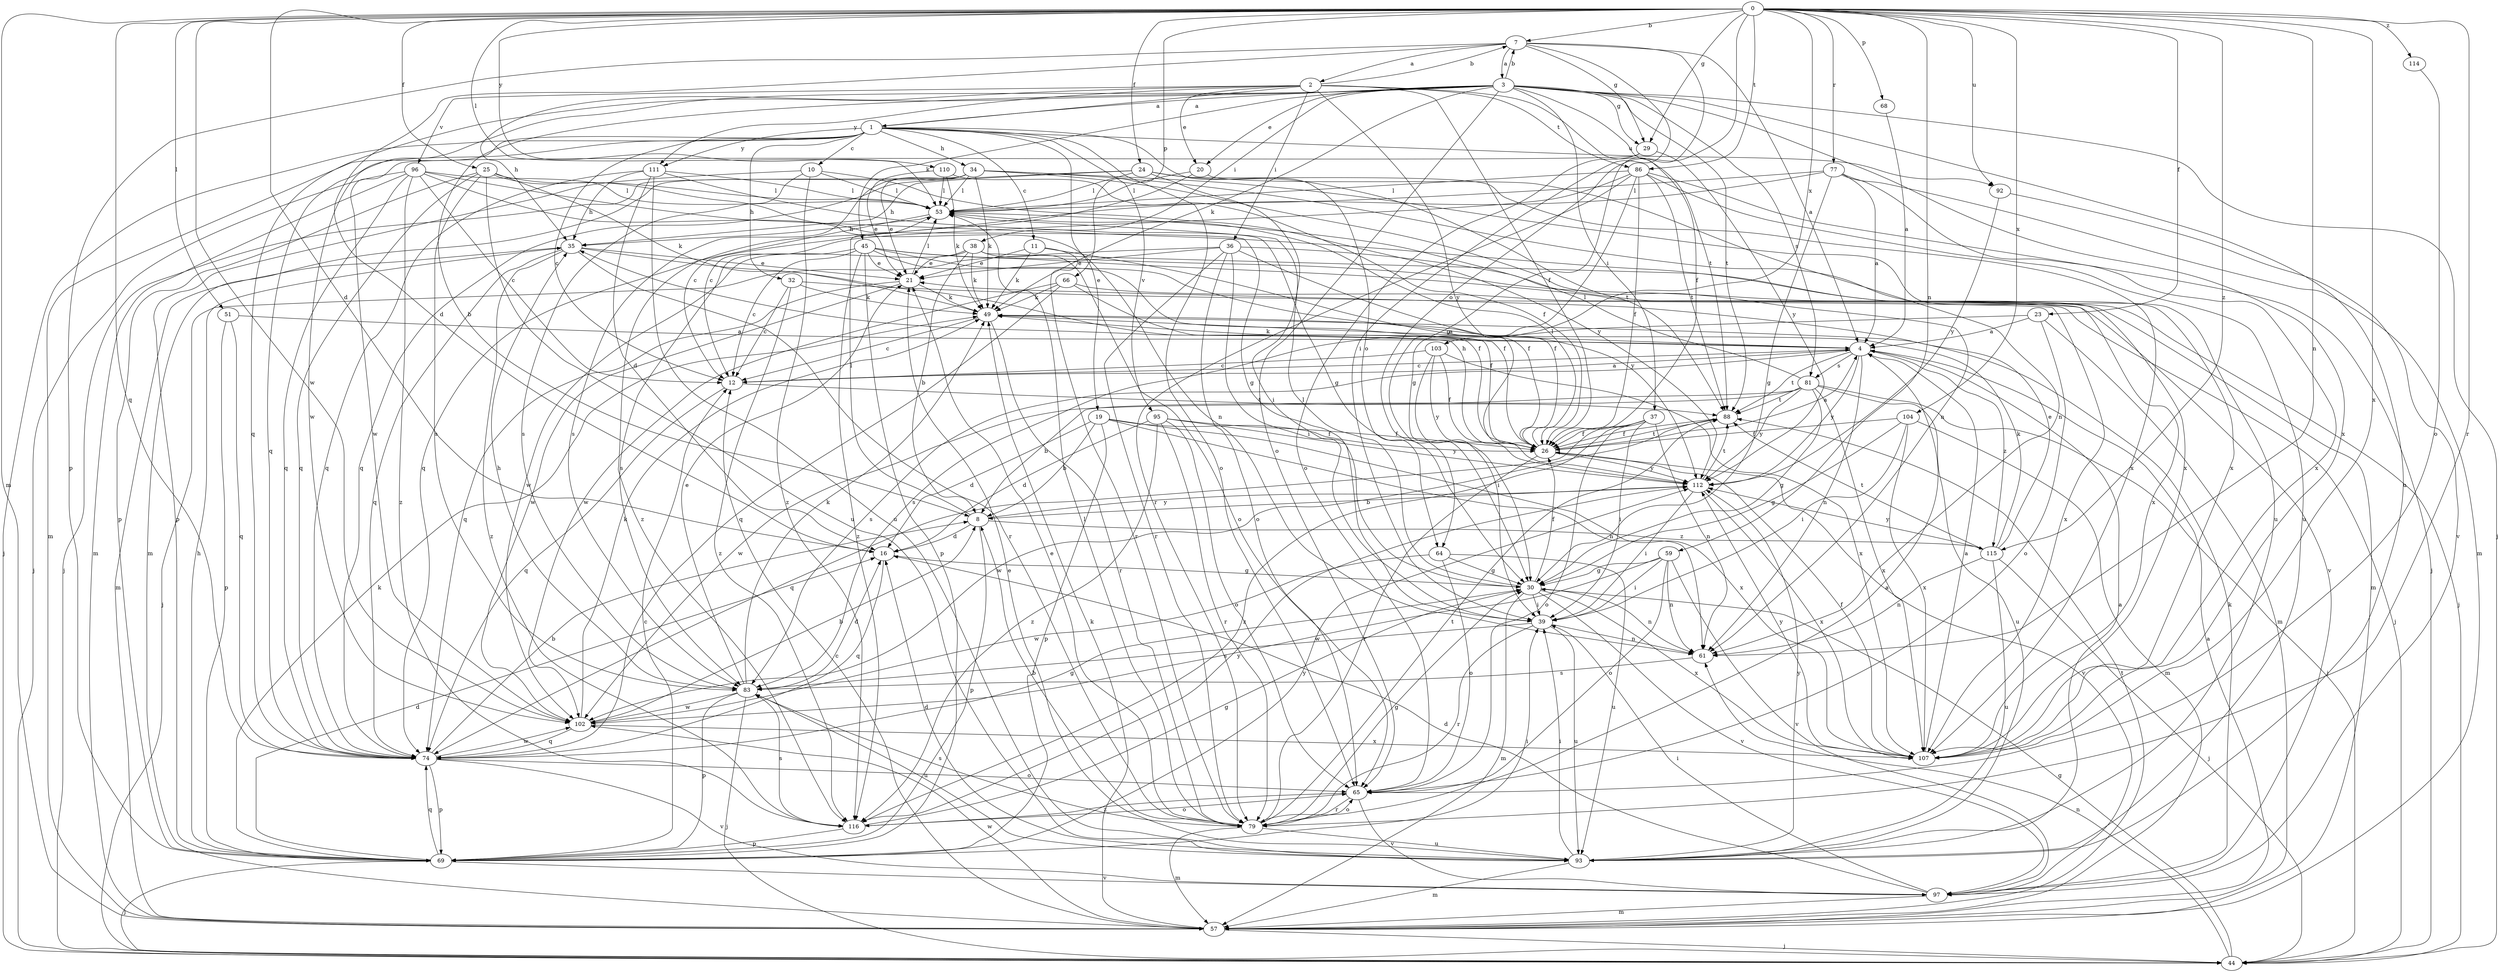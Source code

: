 strict digraph  {
0;
1;
2;
3;
4;
7;
8;
10;
11;
12;
16;
19;
20;
21;
23;
24;
25;
26;
29;
30;
32;
34;
35;
36;
37;
38;
39;
44;
45;
49;
51;
53;
57;
59;
61;
64;
65;
66;
68;
69;
74;
77;
79;
81;
83;
86;
88;
92;
93;
95;
96;
97;
102;
103;
104;
107;
110;
111;
112;
114;
115;
116;
0 -> 7  [label=b];
0 -> 16  [label=d];
0 -> 23  [label=f];
0 -> 24  [label=f];
0 -> 25  [label=f];
0 -> 29  [label=g];
0 -> 51  [label=l];
0 -> 53  [label=l];
0 -> 57  [label=m];
0 -> 59  [label=n];
0 -> 61  [label=n];
0 -> 64  [label=o];
0 -> 66  [label=p];
0 -> 68  [label=p];
0 -> 74  [label=q];
0 -> 77  [label=r];
0 -> 79  [label=r];
0 -> 86  [label=t];
0 -> 92  [label=u];
0 -> 102  [label=w];
0 -> 103  [label=x];
0 -> 104  [label=x];
0 -> 107  [label=x];
0 -> 110  [label=y];
0 -> 114  [label=z];
0 -> 115  [label=z];
1 -> 10  [label=c];
1 -> 11  [label=c];
1 -> 12  [label=c];
1 -> 19  [label=e];
1 -> 32  [label=h];
1 -> 34  [label=h];
1 -> 44  [label=j];
1 -> 57  [label=m];
1 -> 64  [label=o];
1 -> 65  [label=o];
1 -> 74  [label=q];
1 -> 92  [label=u];
1 -> 95  [label=v];
1 -> 111  [label=y];
2 -> 1  [label=a];
2 -> 7  [label=b];
2 -> 20  [label=e];
2 -> 26  [label=f];
2 -> 35  [label=h];
2 -> 36  [label=i];
2 -> 86  [label=t];
2 -> 88  [label=t];
2 -> 96  [label=v];
2 -> 111  [label=y];
2 -> 112  [label=y];
3 -> 1  [label=a];
3 -> 7  [label=b];
3 -> 8  [label=b];
3 -> 20  [label=e];
3 -> 26  [label=f];
3 -> 29  [label=g];
3 -> 37  [label=i];
3 -> 38  [label=i];
3 -> 44  [label=j];
3 -> 45  [label=k];
3 -> 49  [label=k];
3 -> 65  [label=o];
3 -> 74  [label=q];
3 -> 81  [label=s];
3 -> 88  [label=t];
3 -> 93  [label=u];
3 -> 102  [label=w];
3 -> 107  [label=x];
4 -> 12  [label=c];
4 -> 49  [label=k];
4 -> 61  [label=n];
4 -> 81  [label=s];
4 -> 83  [label=s];
4 -> 88  [label=t];
4 -> 112  [label=y];
4 -> 115  [label=z];
7 -> 2  [label=a];
7 -> 3  [label=a];
7 -> 4  [label=a];
7 -> 16  [label=d];
7 -> 29  [label=g];
7 -> 30  [label=g];
7 -> 39  [label=i];
7 -> 69  [label=p];
8 -> 16  [label=d];
8 -> 53  [label=l];
8 -> 69  [label=p];
8 -> 112  [label=y];
8 -> 115  [label=z];
10 -> 53  [label=l];
10 -> 69  [label=p];
10 -> 83  [label=s];
10 -> 112  [label=y];
10 -> 116  [label=z];
11 -> 21  [label=e];
11 -> 26  [label=f];
11 -> 49  [label=k];
11 -> 79  [label=r];
12 -> 4  [label=a];
12 -> 74  [label=q];
12 -> 88  [label=t];
16 -> 30  [label=g];
16 -> 74  [label=q];
19 -> 8  [label=b];
19 -> 16  [label=d];
19 -> 26  [label=f];
19 -> 61  [label=n];
19 -> 69  [label=p];
19 -> 107  [label=x];
20 -> 12  [label=c];
20 -> 53  [label=l];
20 -> 61  [label=n];
21 -> 49  [label=k];
21 -> 53  [label=l];
21 -> 74  [label=q];
21 -> 102  [label=w];
23 -> 4  [label=a];
23 -> 57  [label=m];
23 -> 65  [label=o];
23 -> 83  [label=s];
24 -> 35  [label=h];
24 -> 39  [label=i];
24 -> 53  [label=l];
24 -> 74  [label=q];
24 -> 88  [label=t];
24 -> 107  [label=x];
25 -> 30  [label=g];
25 -> 49  [label=k];
25 -> 53  [label=l];
25 -> 69  [label=p];
25 -> 74  [label=q];
25 -> 83  [label=s];
25 -> 93  [label=u];
26 -> 4  [label=a];
26 -> 35  [label=h];
26 -> 53  [label=l];
26 -> 79  [label=r];
26 -> 88  [label=t];
26 -> 97  [label=v];
26 -> 112  [label=y];
29 -> 65  [label=o];
29 -> 102  [label=w];
29 -> 112  [label=y];
30 -> 26  [label=f];
30 -> 39  [label=i];
30 -> 53  [label=l];
30 -> 57  [label=m];
30 -> 61  [label=n];
30 -> 97  [label=v];
30 -> 107  [label=x];
32 -> 12  [label=c];
32 -> 49  [label=k];
32 -> 107  [label=x];
32 -> 116  [label=z];
34 -> 21  [label=e];
34 -> 44  [label=j];
34 -> 49  [label=k];
34 -> 53  [label=l];
34 -> 57  [label=m];
34 -> 61  [label=n];
34 -> 83  [label=s];
34 -> 93  [label=u];
34 -> 107  [label=x];
35 -> 21  [label=e];
35 -> 26  [label=f];
35 -> 57  [label=m];
35 -> 74  [label=q];
35 -> 79  [label=r];
35 -> 116  [label=z];
36 -> 21  [label=e];
36 -> 26  [label=f];
36 -> 39  [label=i];
36 -> 44  [label=j];
36 -> 65  [label=o];
36 -> 79  [label=r];
36 -> 107  [label=x];
37 -> 26  [label=f];
37 -> 39  [label=i];
37 -> 61  [label=n];
37 -> 65  [label=o];
37 -> 74  [label=q];
37 -> 116  [label=z];
38 -> 8  [label=b];
38 -> 21  [label=e];
38 -> 44  [label=j];
38 -> 49  [label=k];
38 -> 65  [label=o];
38 -> 102  [label=w];
39 -> 61  [label=n];
39 -> 79  [label=r];
39 -> 83  [label=s];
39 -> 93  [label=u];
44 -> 30  [label=g];
44 -> 61  [label=n];
45 -> 12  [label=c];
45 -> 21  [label=e];
45 -> 26  [label=f];
45 -> 57  [label=m];
45 -> 69  [label=p];
45 -> 83  [label=s];
45 -> 97  [label=v];
45 -> 112  [label=y];
45 -> 116  [label=z];
49 -> 4  [label=a];
49 -> 12  [label=c];
49 -> 79  [label=r];
51 -> 4  [label=a];
51 -> 69  [label=p];
51 -> 74  [label=q];
53 -> 35  [label=h];
53 -> 116  [label=z];
57 -> 4  [label=a];
57 -> 12  [label=c];
57 -> 44  [label=j];
57 -> 49  [label=k];
57 -> 88  [label=t];
57 -> 102  [label=w];
59 -> 30  [label=g];
59 -> 39  [label=i];
59 -> 61  [label=n];
59 -> 65  [label=o];
59 -> 97  [label=v];
59 -> 102  [label=w];
61 -> 83  [label=s];
64 -> 30  [label=g];
64 -> 65  [label=o];
64 -> 93  [label=u];
64 -> 102  [label=w];
65 -> 79  [label=r];
65 -> 97  [label=v];
65 -> 116  [label=z];
66 -> 26  [label=f];
66 -> 44  [label=j];
66 -> 49  [label=k];
66 -> 74  [label=q];
66 -> 102  [label=w];
68 -> 4  [label=a];
69 -> 12  [label=c];
69 -> 16  [label=d];
69 -> 35  [label=h];
69 -> 39  [label=i];
69 -> 44  [label=j];
69 -> 49  [label=k];
69 -> 74  [label=q];
69 -> 97  [label=v];
69 -> 112  [label=y];
74 -> 8  [label=b];
74 -> 30  [label=g];
74 -> 65  [label=o];
74 -> 69  [label=p];
74 -> 97  [label=v];
74 -> 102  [label=w];
77 -> 4  [label=a];
77 -> 30  [label=g];
77 -> 53  [label=l];
77 -> 57  [label=m];
77 -> 74  [label=q];
77 -> 107  [label=x];
79 -> 4  [label=a];
79 -> 8  [label=b];
79 -> 21  [label=e];
79 -> 30  [label=g];
79 -> 53  [label=l];
79 -> 57  [label=m];
79 -> 65  [label=o];
79 -> 83  [label=s];
79 -> 88  [label=t];
79 -> 93  [label=u];
81 -> 8  [label=b];
81 -> 30  [label=g];
81 -> 44  [label=j];
81 -> 53  [label=l];
81 -> 88  [label=t];
81 -> 93  [label=u];
81 -> 102  [label=w];
81 -> 107  [label=x];
81 -> 112  [label=y];
83 -> 16  [label=d];
83 -> 21  [label=e];
83 -> 35  [label=h];
83 -> 44  [label=j];
83 -> 49  [label=k];
83 -> 69  [label=p];
83 -> 93  [label=u];
83 -> 102  [label=w];
86 -> 12  [label=c];
86 -> 26  [label=f];
86 -> 30  [label=g];
86 -> 44  [label=j];
86 -> 53  [label=l];
86 -> 79  [label=r];
86 -> 88  [label=t];
86 -> 93  [label=u];
88 -> 26  [label=f];
88 -> 102  [label=w];
92 -> 97  [label=v];
92 -> 112  [label=y];
93 -> 4  [label=a];
93 -> 16  [label=d];
93 -> 21  [label=e];
93 -> 39  [label=i];
93 -> 57  [label=m];
93 -> 112  [label=y];
95 -> 16  [label=d];
95 -> 26  [label=f];
95 -> 65  [label=o];
95 -> 79  [label=r];
95 -> 112  [label=y];
95 -> 116  [label=z];
96 -> 12  [label=c];
96 -> 44  [label=j];
96 -> 53  [label=l];
96 -> 57  [label=m];
96 -> 61  [label=n];
96 -> 74  [label=q];
96 -> 107  [label=x];
96 -> 116  [label=z];
97 -> 16  [label=d];
97 -> 39  [label=i];
97 -> 49  [label=k];
97 -> 57  [label=m];
102 -> 8  [label=b];
102 -> 49  [label=k];
102 -> 74  [label=q];
102 -> 107  [label=x];
103 -> 12  [label=c];
103 -> 26  [label=f];
103 -> 39  [label=i];
103 -> 107  [label=x];
103 -> 112  [label=y];
104 -> 26  [label=f];
104 -> 30  [label=g];
104 -> 39  [label=i];
104 -> 57  [label=m];
104 -> 107  [label=x];
107 -> 4  [label=a];
107 -> 26  [label=f];
107 -> 112  [label=y];
110 -> 21  [label=e];
110 -> 26  [label=f];
110 -> 49  [label=k];
110 -> 53  [label=l];
111 -> 16  [label=d];
111 -> 30  [label=g];
111 -> 35  [label=h];
111 -> 53  [label=l];
111 -> 74  [label=q];
111 -> 93  [label=u];
112 -> 8  [label=b];
112 -> 39  [label=i];
112 -> 88  [label=t];
112 -> 107  [label=x];
114 -> 65  [label=o];
115 -> 21  [label=e];
115 -> 44  [label=j];
115 -> 49  [label=k];
115 -> 61  [label=n];
115 -> 88  [label=t];
115 -> 93  [label=u];
115 -> 112  [label=y];
116 -> 30  [label=g];
116 -> 65  [label=o];
116 -> 69  [label=p];
116 -> 83  [label=s];
116 -> 112  [label=y];
}
